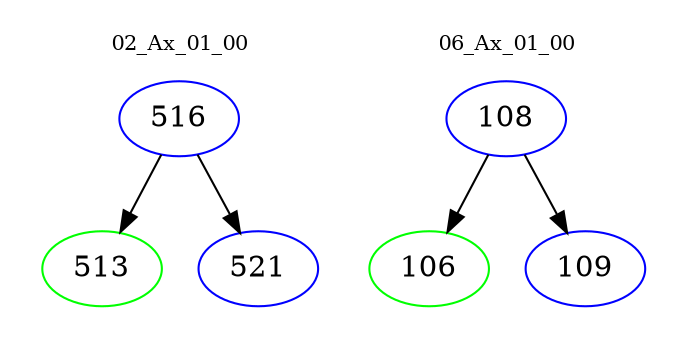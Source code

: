 digraph{
subgraph cluster_0 {
color = white
label = "02_Ax_01_00";
fontsize=10;
T0_516 [label="516", color="blue"]
T0_516 -> T0_513 [color="black"]
T0_513 [label="513", color="green"]
T0_516 -> T0_521 [color="black"]
T0_521 [label="521", color="blue"]
}
subgraph cluster_1 {
color = white
label = "06_Ax_01_00";
fontsize=10;
T1_108 [label="108", color="blue"]
T1_108 -> T1_106 [color="black"]
T1_106 [label="106", color="green"]
T1_108 -> T1_109 [color="black"]
T1_109 [label="109", color="blue"]
}
}
